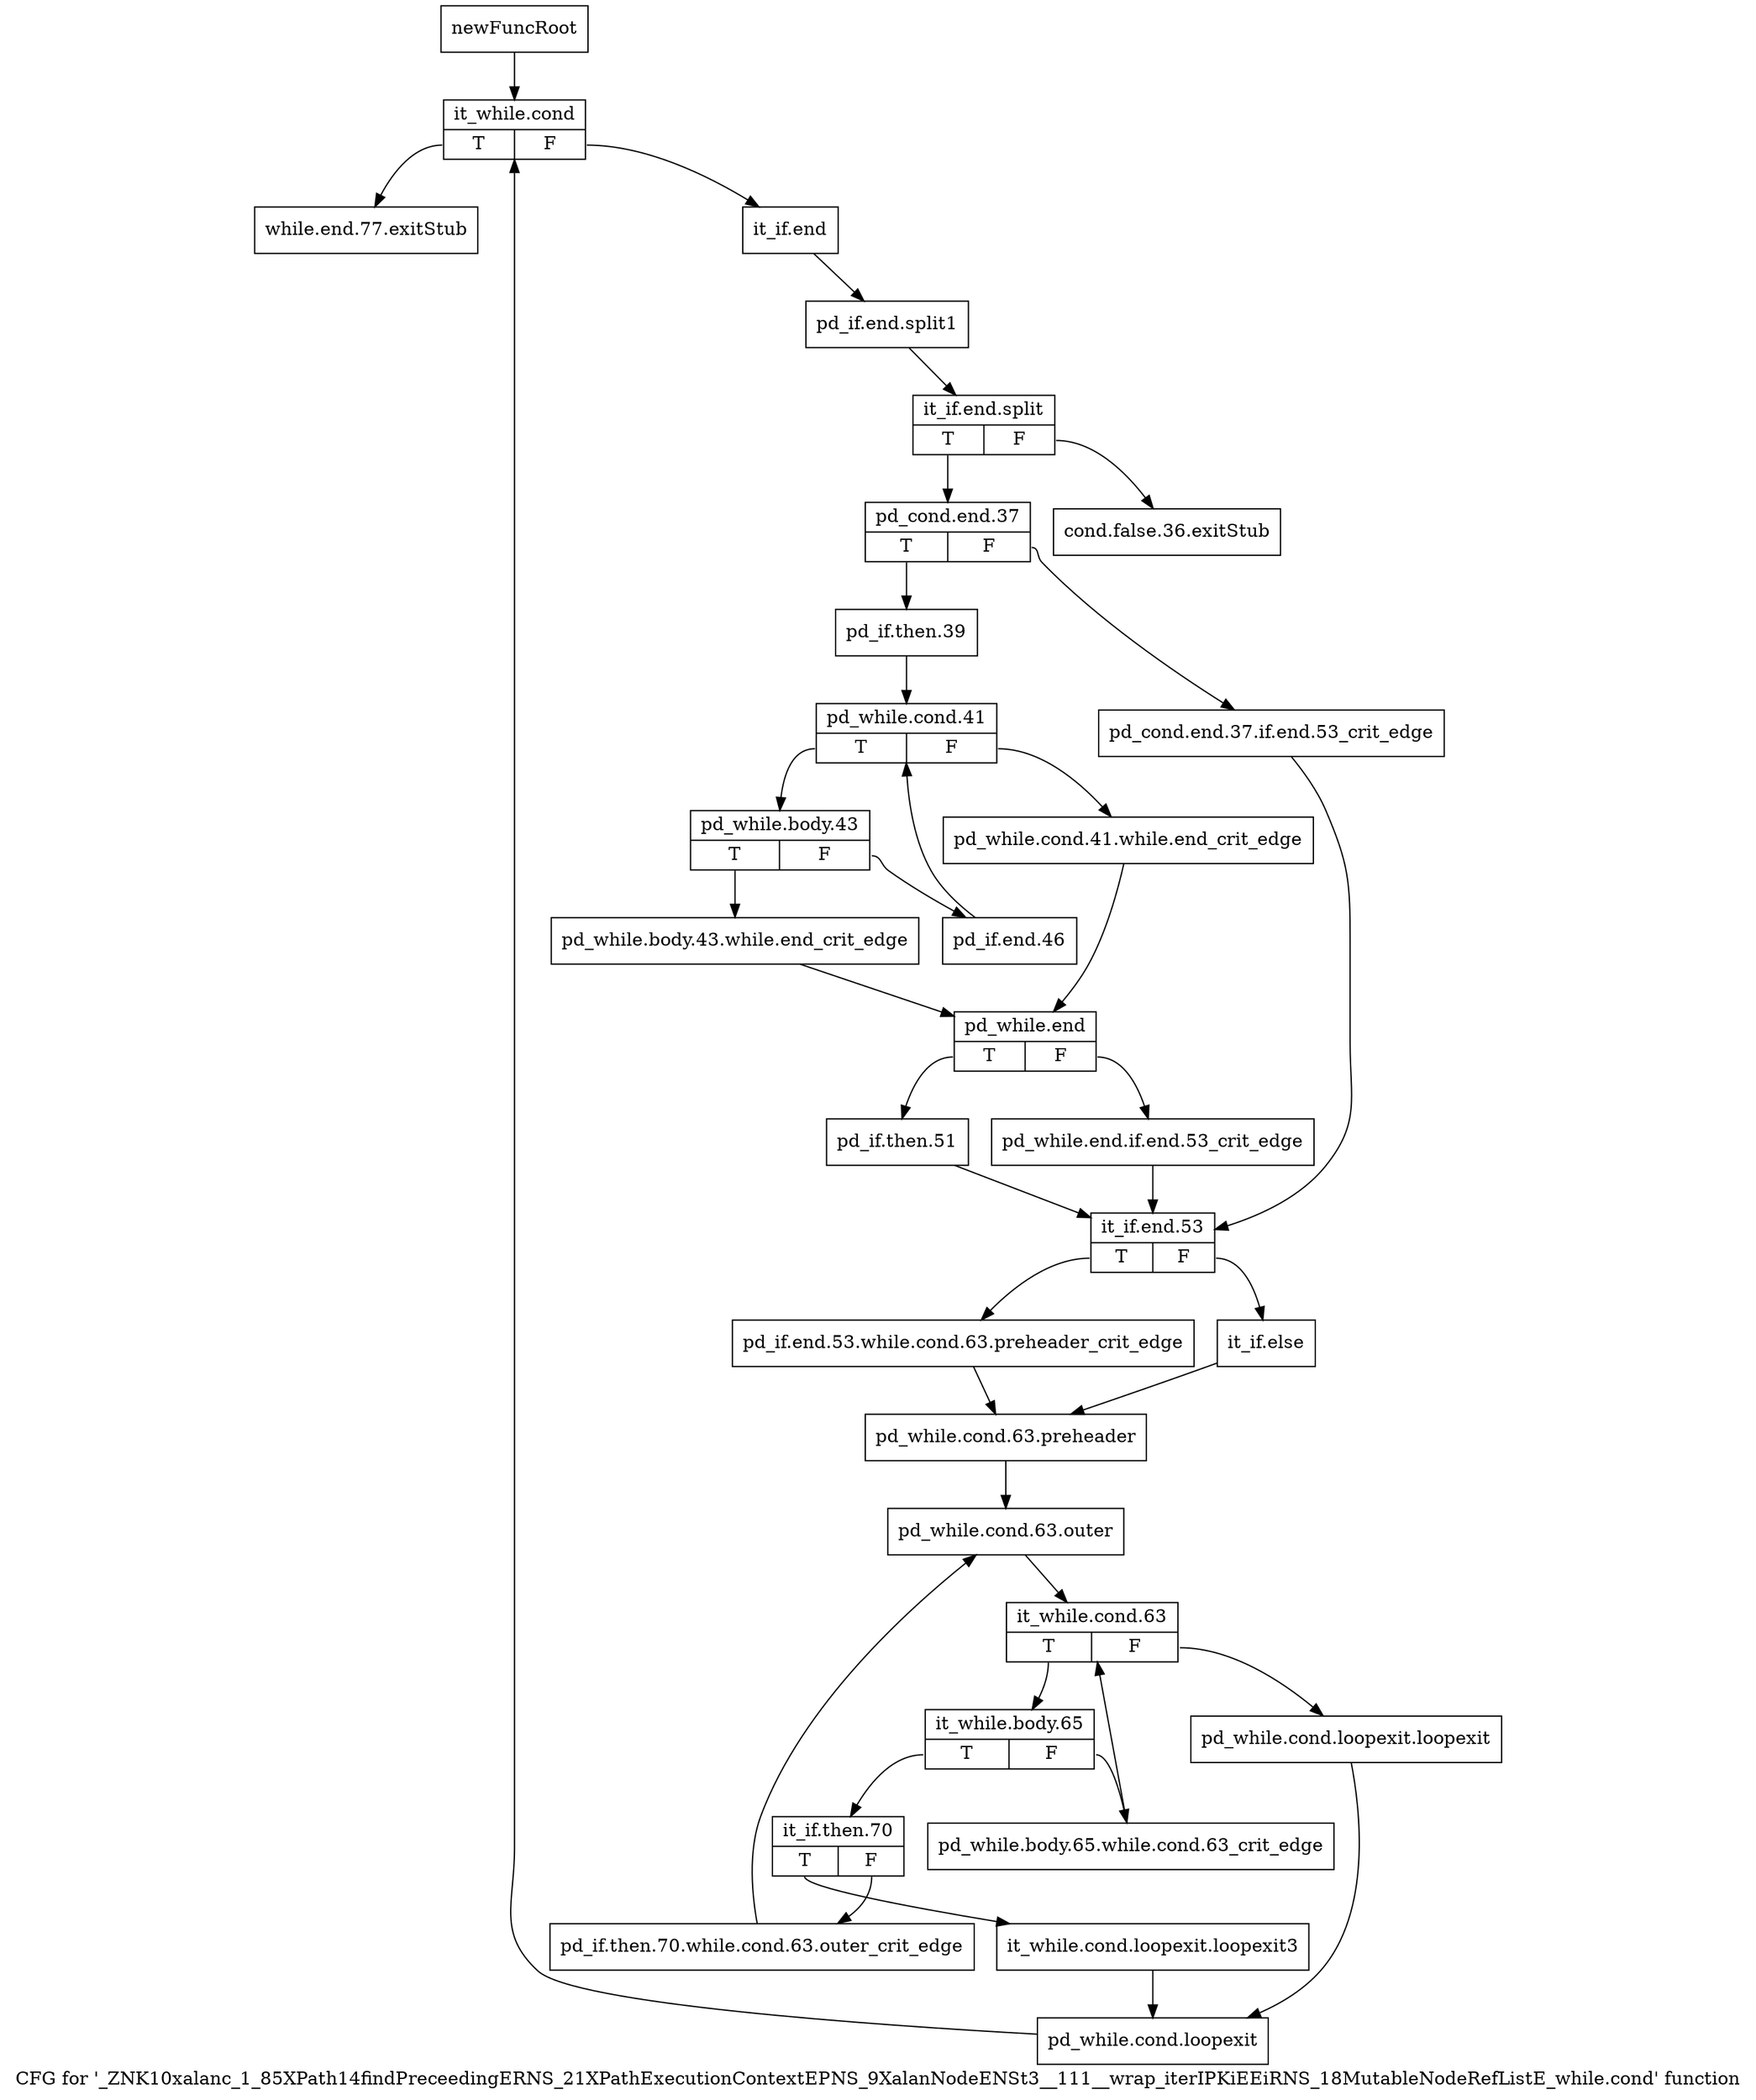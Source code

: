 digraph "CFG for '_ZNK10xalanc_1_85XPath14findPreceedingERNS_21XPathExecutionContextEPNS_9XalanNodeENSt3__111__wrap_iterIPKiEEiRNS_18MutableNodeRefListE_while.cond' function" {
	label="CFG for '_ZNK10xalanc_1_85XPath14findPreceedingERNS_21XPathExecutionContextEPNS_9XalanNodeENSt3__111__wrap_iterIPKiEEiRNS_18MutableNodeRefListE_while.cond' function";

	Node0x9e4e3c0 [shape=record,label="{newFuncRoot}"];
	Node0x9e4e3c0 -> Node0x9e5a820;
	Node0x9e5a780 [shape=record,label="{while.end.77.exitStub}"];
	Node0x9e5a7d0 [shape=record,label="{cond.false.36.exitStub}"];
	Node0x9e5a820 [shape=record,label="{it_while.cond|{<s0>T|<s1>F}}"];
	Node0x9e5a820:s0 -> Node0x9e5a780;
	Node0x9e5a820:s1 -> Node0x9e5a870;
	Node0x9e5a870 [shape=record,label="{it_if.end}"];
	Node0x9e5a870 -> Node0xd08f770;
	Node0xd08f770 [shape=record,label="{pd_if.end.split1}"];
	Node0xd08f770 -> Node0xd08f8b0;
	Node0xd08f8b0 [shape=record,label="{it_if.end.split|{<s0>T|<s1>F}}"];
	Node0xd08f8b0:s0 -> Node0x9e5a8c0;
	Node0xd08f8b0:s1 -> Node0x9e5a7d0;
	Node0x9e5a8c0 [shape=record,label="{pd_cond.end.37|{<s0>T|<s1>F}}"];
	Node0x9e5a8c0:s0 -> Node0x9e5a960;
	Node0x9e5a8c0:s1 -> Node0x9e5a910;
	Node0x9e5a910 [shape=record,label="{pd_cond.end.37.if.end.53_crit_edge}"];
	Node0x9e5a910 -> Node0x9e5ac30;
	Node0x9e5a960 [shape=record,label="{pd_if.then.39}"];
	Node0x9e5a960 -> Node0x9e5a9b0;
	Node0x9e5a9b0 [shape=record,label="{pd_while.cond.41|{<s0>T|<s1>F}}"];
	Node0x9e5a9b0:s0 -> Node0x9e5aa50;
	Node0x9e5a9b0:s1 -> Node0x9e5aa00;
	Node0x9e5aa00 [shape=record,label="{pd_while.cond.41.while.end_crit_edge}"];
	Node0x9e5aa00 -> Node0x9e5ab40;
	Node0x9e5aa50 [shape=record,label="{pd_while.body.43|{<s0>T|<s1>F}}"];
	Node0x9e5aa50:s0 -> Node0x9e5aaf0;
	Node0x9e5aa50:s1 -> Node0x9e5aaa0;
	Node0x9e5aaa0 [shape=record,label="{pd_if.end.46}"];
	Node0x9e5aaa0 -> Node0x9e5a9b0;
	Node0x9e5aaf0 [shape=record,label="{pd_while.body.43.while.end_crit_edge}"];
	Node0x9e5aaf0 -> Node0x9e5ab40;
	Node0x9e5ab40 [shape=record,label="{pd_while.end|{<s0>T|<s1>F}}"];
	Node0x9e5ab40:s0 -> Node0x9e5abe0;
	Node0x9e5ab40:s1 -> Node0x9e5ab90;
	Node0x9e5ab90 [shape=record,label="{pd_while.end.if.end.53_crit_edge}"];
	Node0x9e5ab90 -> Node0x9e5ac30;
	Node0x9e5abe0 [shape=record,label="{pd_if.then.51}"];
	Node0x9e5abe0 -> Node0x9e5ac30;
	Node0x9e5ac30 [shape=record,label="{it_if.end.53|{<s0>T|<s1>F}}"];
	Node0x9e5ac30:s0 -> Node0x9e5acd0;
	Node0x9e5ac30:s1 -> Node0x9e5ac80;
	Node0x9e5ac80 [shape=record,label="{it_if.else}"];
	Node0x9e5ac80 -> Node0x9e5ad20;
	Node0x9e5acd0 [shape=record,label="{pd_if.end.53.while.cond.63.preheader_crit_edge}"];
	Node0x9e5acd0 -> Node0x9e5ad20;
	Node0x9e5ad20 [shape=record,label="{pd_while.cond.63.preheader}"];
	Node0x9e5ad20 -> Node0x9e5ad70;
	Node0x9e5ad70 [shape=record,label="{pd_while.cond.63.outer}"];
	Node0x9e5ad70 -> Node0x9e5adc0;
	Node0x9e5adc0 [shape=record,label="{it_while.cond.63|{<s0>T|<s1>F}}"];
	Node0x9e5adc0:s0 -> Node0x9e5ae60;
	Node0x9e5adc0:s1 -> Node0x9e5ae10;
	Node0x9e5ae10 [shape=record,label="{pd_while.cond.loopexit.loopexit}"];
	Node0x9e5ae10 -> Node0x9e5aff0;
	Node0x9e5ae60 [shape=record,label="{it_while.body.65|{<s0>T|<s1>F}}"];
	Node0x9e5ae60:s0 -> Node0x9e5af00;
	Node0x9e5ae60:s1 -> Node0x9e5aeb0;
	Node0x9e5aeb0 [shape=record,label="{pd_while.body.65.while.cond.63_crit_edge}"];
	Node0x9e5aeb0 -> Node0x9e5adc0;
	Node0x9e5af00 [shape=record,label="{it_if.then.70|{<s0>T|<s1>F}}"];
	Node0x9e5af00:s0 -> Node0x9e5afa0;
	Node0x9e5af00:s1 -> Node0x9e5af50;
	Node0x9e5af50 [shape=record,label="{pd_if.then.70.while.cond.63.outer_crit_edge}"];
	Node0x9e5af50 -> Node0x9e5ad70;
	Node0x9e5afa0 [shape=record,label="{it_while.cond.loopexit.loopexit3}"];
	Node0x9e5afa0 -> Node0x9e5aff0;
	Node0x9e5aff0 [shape=record,label="{pd_while.cond.loopexit}"];
	Node0x9e5aff0 -> Node0x9e5a820;
}
